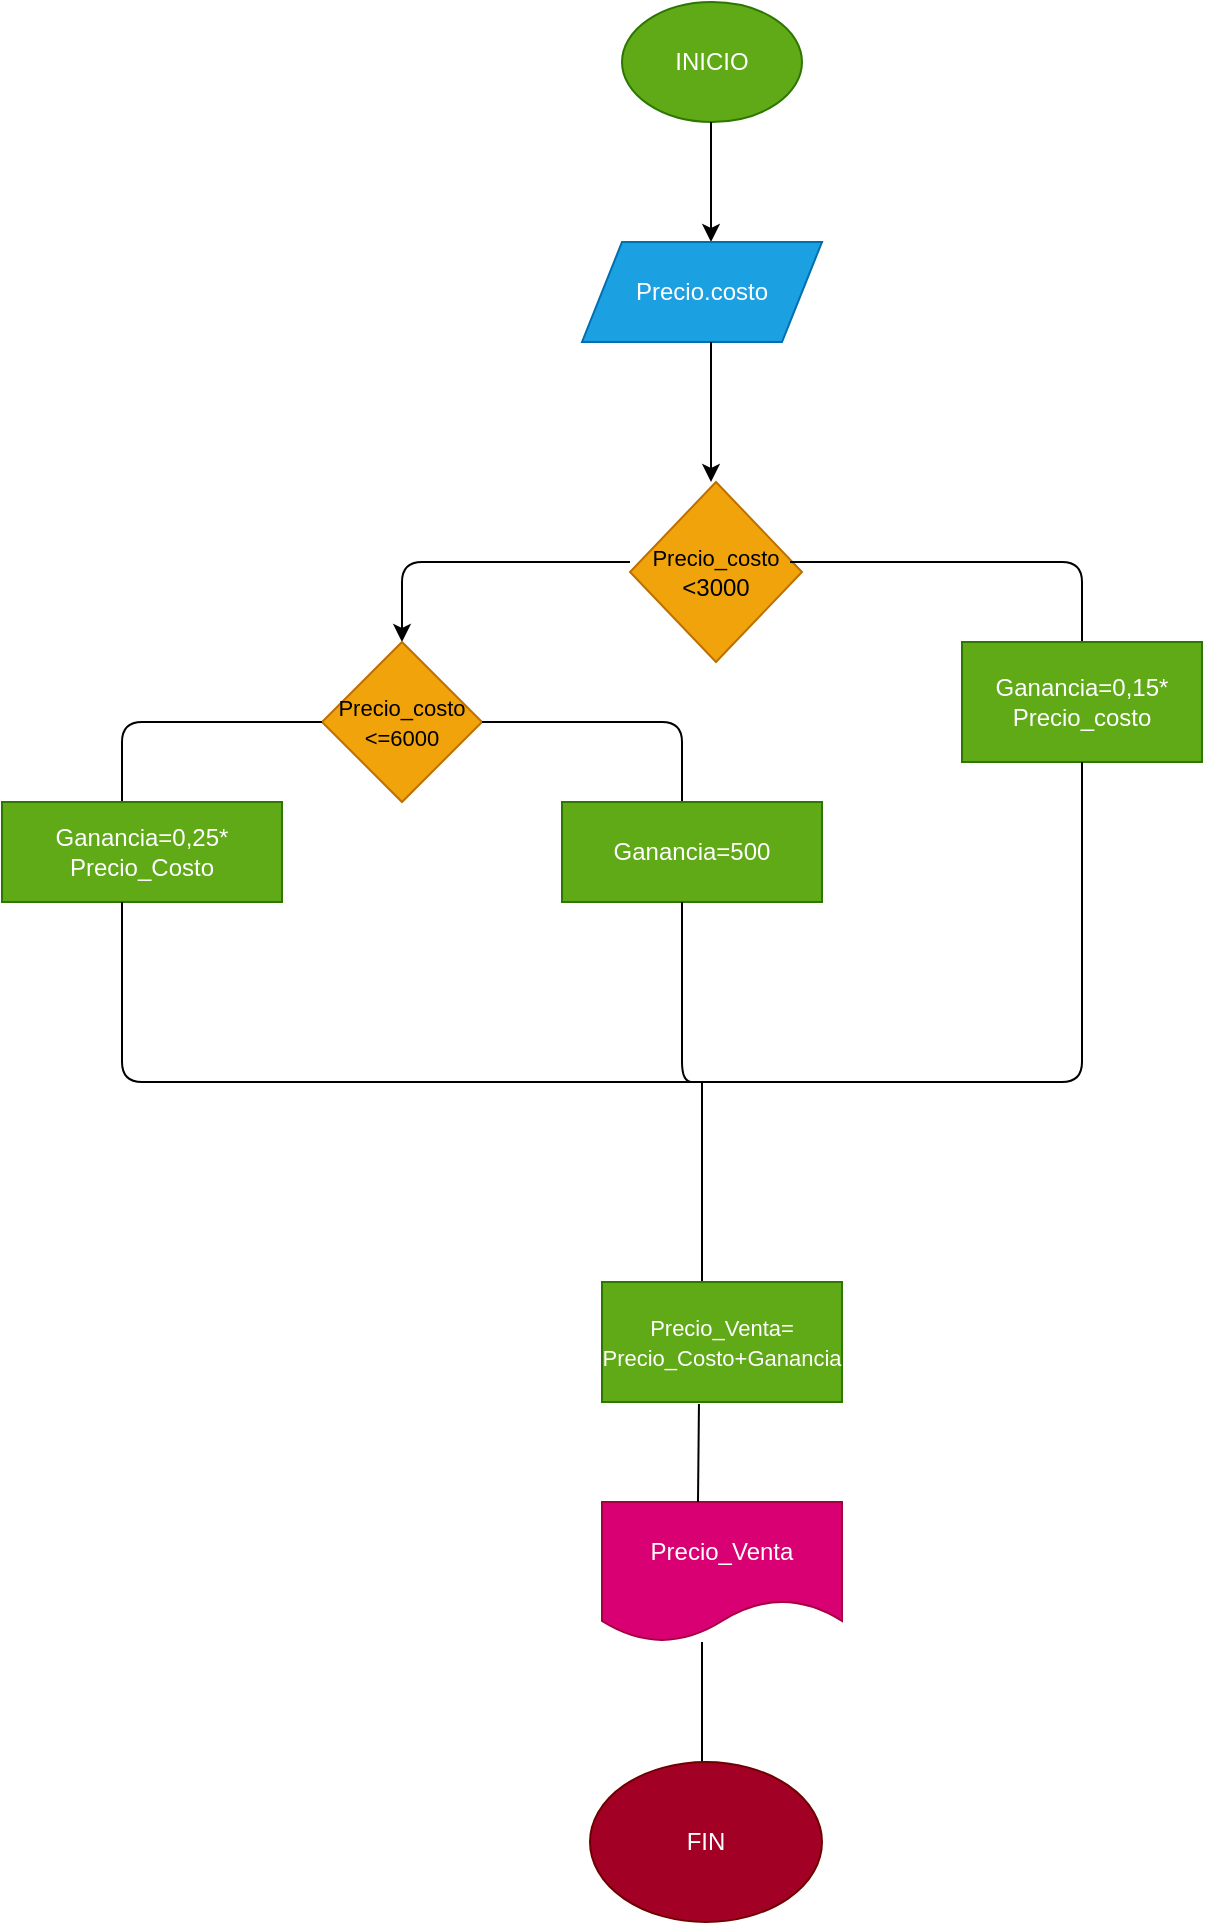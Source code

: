 <mxfile>
    <diagram id="H02vTx0peyqOi5SLfpdX" name="Page-1">
        <mxGraphModel dx="850" dy="1706" grid="1" gridSize="10" guides="1" tooltips="1" connect="1" arrows="1" fold="1" page="1" pageScale="1" pageWidth="827" pageHeight="1169" math="0" shadow="0">
            <root>
                <mxCell id="0"/>
                <mxCell id="1" parent="0"/>
                <mxCell id="2" value="INICIO" style="ellipse;whiteSpace=wrap;html=1;fillColor=#60a917;fontColor=#ffffff;strokeColor=#2D7600;" parent="1" vertex="1">
                    <mxGeometry x="330" y="-880" width="90" height="60" as="geometry"/>
                </mxCell>
                <mxCell id="3" value="" style="endArrow=classic;html=1;" parent="1" edge="1">
                    <mxGeometry width="50" height="50" relative="1" as="geometry">
                        <mxPoint x="374.5" y="-820" as="sourcePoint"/>
                        <mxPoint x="374.5" y="-760" as="targetPoint"/>
                    </mxGeometry>
                </mxCell>
                <mxCell id="4" value="Precio.costo" style="shape=parallelogram;perimeter=parallelogramPerimeter;whiteSpace=wrap;html=1;fixedSize=1;fillColor=#1ba1e2;fontColor=#ffffff;strokeColor=#006EAF;" parent="1" vertex="1">
                    <mxGeometry x="310" y="-760" width="120" height="50" as="geometry"/>
                </mxCell>
                <mxCell id="5" value="" style="endArrow=classic;html=1;" parent="1" edge="1">
                    <mxGeometry width="50" height="50" relative="1" as="geometry">
                        <mxPoint x="374.5" y="-710" as="sourcePoint"/>
                        <mxPoint x="374.5" y="-640" as="targetPoint"/>
                    </mxGeometry>
                </mxCell>
                <mxCell id="7" value="&lt;font style=&quot;font-size: 11px;&quot;&gt;Precio_costo&lt;/font&gt; &amp;lt;3000" style="rhombus;whiteSpace=wrap;html=1;fillColor=#f0a30a;fontColor=#000000;strokeColor=#BD7000;" parent="1" vertex="1">
                    <mxGeometry x="334" y="-640" width="86" height="90" as="geometry"/>
                </mxCell>
                <mxCell id="8" value="" style="endArrow=classic;html=1;" edge="1" parent="1">
                    <mxGeometry width="50" height="50" relative="1" as="geometry">
                        <mxPoint x="334" y="-600" as="sourcePoint"/>
                        <mxPoint x="220" y="-560" as="targetPoint"/>
                        <Array as="points">
                            <mxPoint x="220" y="-600"/>
                        </Array>
                    </mxGeometry>
                </mxCell>
                <mxCell id="9" value="&lt;font style=&quot;font-size: 11px;&quot;&gt;Precio_costo &amp;lt;=6000&lt;/font&gt;" style="rhombus;whiteSpace=wrap;html=1;fillColor=#f0a30a;fontColor=#000000;strokeColor=#BD7000;" vertex="1" parent="1">
                    <mxGeometry x="180" y="-560" width="80" height="80" as="geometry"/>
                </mxCell>
                <mxCell id="10" value="" style="endArrow=none;html=1;" edge="1" parent="1">
                    <mxGeometry width="50" height="50" relative="1" as="geometry">
                        <mxPoint x="180" y="-520" as="sourcePoint"/>
                        <mxPoint x="80" y="-480" as="targetPoint"/>
                        <Array as="points">
                            <mxPoint x="80" y="-520"/>
                        </Array>
                    </mxGeometry>
                </mxCell>
                <mxCell id="11" value="Ganancia=0,25*&lt;br&gt;Precio_Costo" style="rounded=0;whiteSpace=wrap;html=1;fillColor=#60a917;fontColor=#ffffff;strokeColor=#2D7600;" vertex="1" parent="1">
                    <mxGeometry x="20" y="-480" width="140" height="50" as="geometry"/>
                </mxCell>
                <mxCell id="12" value="" style="endArrow=none;html=1;" edge="1" parent="1">
                    <mxGeometry width="50" height="50" relative="1" as="geometry">
                        <mxPoint x="260" y="-520" as="sourcePoint"/>
                        <mxPoint x="360" y="-480" as="targetPoint"/>
                        <Array as="points">
                            <mxPoint x="360" y="-520"/>
                        </Array>
                    </mxGeometry>
                </mxCell>
                <mxCell id="13" value="Ganancia=500" style="rounded=0;whiteSpace=wrap;html=1;fillColor=#60a917;fontColor=#ffffff;strokeColor=#2D7600;" vertex="1" parent="1">
                    <mxGeometry x="300" y="-480" width="130" height="50" as="geometry"/>
                </mxCell>
                <mxCell id="14" value="" style="endArrow=none;html=1;" edge="1" parent="1">
                    <mxGeometry width="50" height="50" relative="1" as="geometry">
                        <mxPoint x="414" y="-600" as="sourcePoint"/>
                        <mxPoint x="560" y="-560" as="targetPoint"/>
                        <Array as="points">
                            <mxPoint x="560" y="-600"/>
                        </Array>
                    </mxGeometry>
                </mxCell>
                <mxCell id="15" value="Ganancia=0,15*&lt;br&gt;Precio_costo" style="rounded=0;whiteSpace=wrap;html=1;fillColor=#60a917;fontColor=#ffffff;strokeColor=#2D7600;" vertex="1" parent="1">
                    <mxGeometry x="500" y="-560" width="120" height="60" as="geometry"/>
                </mxCell>
                <mxCell id="16" value="" style="endArrow=none;html=1;" edge="1" parent="1">
                    <mxGeometry width="50" height="50" relative="1" as="geometry">
                        <mxPoint x="360" y="-430" as="sourcePoint"/>
                        <mxPoint x="370" y="-340" as="targetPoint"/>
                        <Array as="points">
                            <mxPoint x="360" y="-340"/>
                        </Array>
                    </mxGeometry>
                </mxCell>
                <mxCell id="17" value="" style="endArrow=none;html=1;" edge="1" parent="1">
                    <mxGeometry width="50" height="50" relative="1" as="geometry">
                        <mxPoint x="80" y="-430" as="sourcePoint"/>
                        <mxPoint x="400" y="-340" as="targetPoint"/>
                        <Array as="points">
                            <mxPoint x="80" y="-340"/>
                        </Array>
                    </mxGeometry>
                </mxCell>
                <mxCell id="18" value="" style="endArrow=none;html=1;" edge="1" parent="1">
                    <mxGeometry width="50" height="50" relative="1" as="geometry">
                        <mxPoint x="400" y="-340" as="sourcePoint"/>
                        <mxPoint x="560" y="-500" as="targetPoint"/>
                        <Array as="points">
                            <mxPoint x="560" y="-340"/>
                        </Array>
                    </mxGeometry>
                </mxCell>
                <mxCell id="19" value="" style="endArrow=none;html=1;" edge="1" parent="1">
                    <mxGeometry width="50" height="50" relative="1" as="geometry">
                        <mxPoint x="370" y="-240" as="sourcePoint"/>
                        <mxPoint x="370" y="-340" as="targetPoint"/>
                    </mxGeometry>
                </mxCell>
                <mxCell id="20" value="&lt;font style=&quot;font-size: 11px;&quot;&gt;Precio_Venta=&lt;br&gt;Precio_Costo+Ganancia&lt;/font&gt;" style="rounded=0;whiteSpace=wrap;html=1;fillColor=#60a917;fontColor=#ffffff;strokeColor=#2D7600;" vertex="1" parent="1">
                    <mxGeometry x="320" y="-240" width="120" height="60" as="geometry"/>
                </mxCell>
                <mxCell id="21" value="Precio_Venta" style="shape=document;whiteSpace=wrap;html=1;boundedLbl=1;fillColor=#d80073;fontColor=#ffffff;strokeColor=#A50040;" vertex="1" parent="1">
                    <mxGeometry x="320" y="-130" width="120" height="70" as="geometry"/>
                </mxCell>
                <mxCell id="22" value="" style="endArrow=none;html=1;entryX=0.404;entryY=1.016;entryDx=0;entryDy=0;entryPerimeter=0;" edge="1" parent="1" target="20">
                    <mxGeometry width="50" height="50" relative="1" as="geometry">
                        <mxPoint x="368" y="-130" as="sourcePoint"/>
                        <mxPoint x="414" y="-180" as="targetPoint"/>
                    </mxGeometry>
                </mxCell>
                <mxCell id="23" value="" style="endArrow=none;html=1;" edge="1" parent="1">
                    <mxGeometry width="50" height="50" relative="1" as="geometry">
                        <mxPoint x="370" as="sourcePoint"/>
                        <mxPoint x="370" y="-60" as="targetPoint"/>
                    </mxGeometry>
                </mxCell>
                <mxCell id="24" value="FIN" style="ellipse;whiteSpace=wrap;html=1;fillColor=#a20025;fontColor=#ffffff;strokeColor=#6F0000;" vertex="1" parent="1">
                    <mxGeometry x="314" width="116" height="80" as="geometry"/>
                </mxCell>
            </root>
        </mxGraphModel>
    </diagram>
</mxfile>